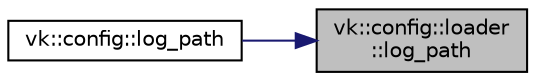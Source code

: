 digraph "vk::config::loader::log_path"
{
 // LATEX_PDF_SIZE
  edge [fontname="Helvetica",fontsize="10",labelfontname="Helvetica",labelfontsize="10"];
  node [fontname="Helvetica",fontsize="10",shape=record];
  rankdir="RL";
  Node1 [label="vk::config::loader\l::log_path",height=0.2,width=0.4,color="black", fillcolor="grey75", style="filled", fontcolor="black",tooltip=" "];
  Node1 -> Node2 [dir="back",color="midnightblue",fontsize="10",style="solid",fontname="Helvetica"];
  Node2 [label="vk::config::log_path",height=0.2,width=0.4,color="black", fillcolor="white", style="filled",URL="$namespacevk_1_1config.html#a51dba7a46196ffa727ed54c87c4c7bc3",tooltip=" "];
}
